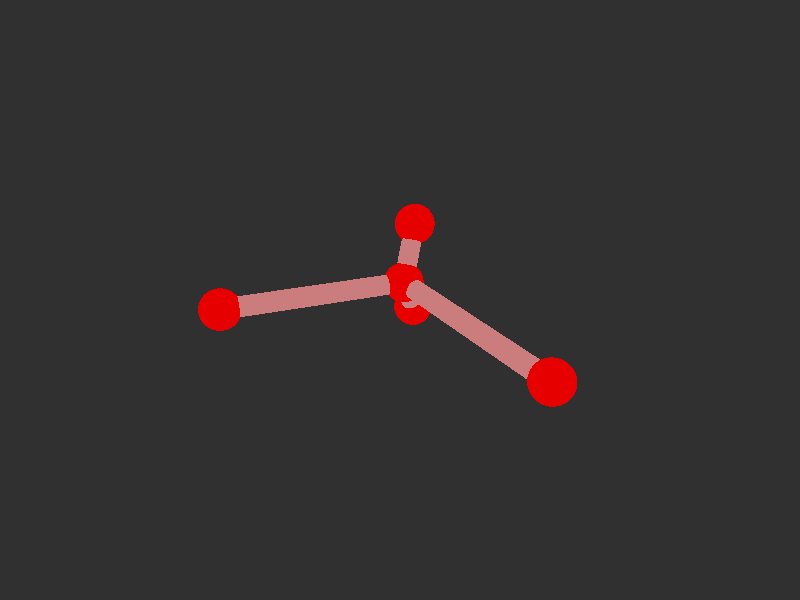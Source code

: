 #version 3.7; 
    global_settings { assumed_gamma 1.0 }
    

    camera {
    location  <20, 20, 20>
    right     x*image_width/image_height
    look_at   <0, 0, 0>
    angle 58
    }

    background { color rgb<1,1,1>*0.03 }


    light_source { <-20, 30, -25> color red 0.6 green 0.6 blue 0.6 }
    light_source { < 20, 30, -25> color red 0.6 green 0.6 blue 0.6 }
    
    #declare m = 1;
    union {

    union {
    sphere { m*<-1.399069152026172,-0.17921387908995212,-1.1346322334911374>, 1 }        
    sphere {  m*<-0.012003142000713285,0.27924871149969055,8.758046209079845>, 1 }
    sphere {  m*<6.6115771055595145,0.09716391494345747,-5.317205427328698>, 1 }
    sphere {  m*<-3.0700249086765186,2.150015335530794,-2.0192714175297732>, 1}
    sphere { m*<-2.802237687638687,-2.7376766068731033,-1.8297251323672026>, 1 }    

        pigment { color rgb<0.8,0,0>  }
    finish { ambient 0.1 diffuse 0.7 phong 1 }
    }    
    union {
    cylinder { m*<-0.012003142000713285,0.27924871149969055,8.758046209079845>, <-1.399069152026172,-0.17921387908995212,-1.1346322334911374>, 0.5 }
    cylinder { m*<6.6115771055595145,0.09716391494345747,-5.317205427328698>, <-1.399069152026172,-0.17921387908995212,-1.1346322334911374>, 0.5}
    cylinder { m*<-3.0700249086765186,2.150015335530794,-2.0192714175297732>, <-1.399069152026172,-0.17921387908995212,-1.1346322334911374>, 0.5 }
    cylinder {  m*<-2.802237687638687,-2.7376766068731033,-1.8297251323672026>, <-1.399069152026172,-0.17921387908995212,-1.1346322334911374>, 0.5}

    pigment { color rgb<0.6,.2,.2>  }
    finish { ambient 0.1 diffuse 0.7 phong 1 }    
    }
    
    // rotate <0, 0, 0>
    }
    #version 3.7; 
    global_settings { assumed_gamma 1.0 }
    

    camera {
    location  <20, 20, 20>
    right     x*image_width/image_height
    look_at   <0, 0, 0>
    angle 58
    }

    background { color rgb<1,1,1>*0.03 }


    light_source { <-20, 30, -25> color red 0.6 green 0.6 blue 0.6 }
    light_source { < 20, 30, -25> color red 0.6 green 0.6 blue 0.6 }
    
    #declare m = 1;
    union {

    union {
    sphere { m*<-1.399069152026172,-0.17921387908995212,-1.1346322334911374>, 1 }        
    sphere {  m*<-0.012003142000713285,0.27924871149969055,8.758046209079845>, 1 }
    sphere {  m*<6.6115771055595145,0.09716391494345747,-5.317205427328698>, 1 }
    sphere {  m*<-3.0700249086765186,2.150015335530794,-2.0192714175297732>, 1}
    sphere { m*<-2.802237687638687,-2.7376766068731033,-1.8297251323672026>, 1 }    

        pigment { color rgb<0.8,0,0>  }
    finish { ambient 0.1 diffuse 0.7 phong 1 }
    }    
    union {
    cylinder { m*<-0.012003142000713285,0.27924871149969055,8.758046209079845>, <-1.399069152026172,-0.17921387908995212,-1.1346322334911374>, 0.5 }
    cylinder { m*<6.6115771055595145,0.09716391494345747,-5.317205427328698>, <-1.399069152026172,-0.17921387908995212,-1.1346322334911374>, 0.5}
    cylinder { m*<-3.0700249086765186,2.150015335530794,-2.0192714175297732>, <-1.399069152026172,-0.17921387908995212,-1.1346322334911374>, 0.5 }
    cylinder {  m*<-2.802237687638687,-2.7376766068731033,-1.8297251323672026>, <-1.399069152026172,-0.17921387908995212,-1.1346322334911374>, 0.5}

    pigment { color rgb<0.6,.2,.2>  }
    finish { ambient 0.1 diffuse 0.7 phong 1 }    
    }
    
    // rotate <0, 0, 0>
    }
    